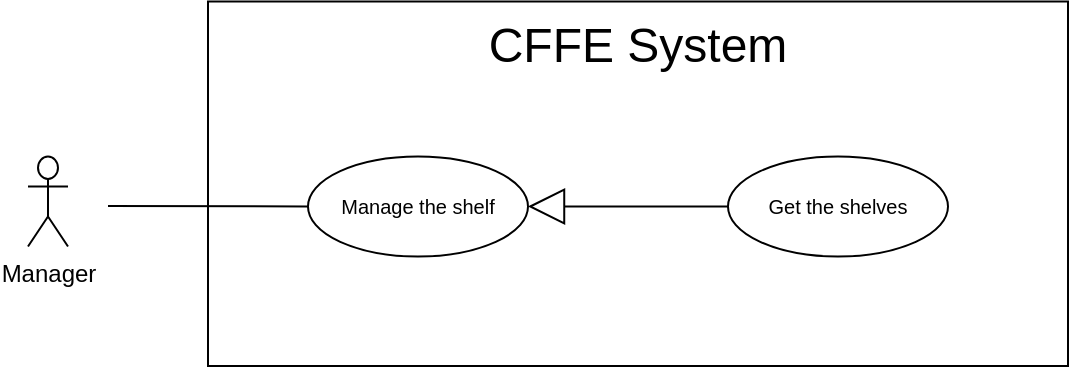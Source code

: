 <mxfile version="14.5.1" type="device" pages="11"><diagram name="GetShelves" id="bDL5JSAV1-ylgUBTh0gc"><mxGraphModel dx="946" dy="1710" grid="1" gridSize="10" guides="1" tooltips="1" connect="1" arrows="1" fold="1" page="1" pageScale="1" pageWidth="850" pageHeight="1100" math="0" shadow="0"><root><mxCell id="eEAl1gQloG4jSVJaF6cw-0"/><mxCell id="eEAl1gQloG4jSVJaF6cw-1" parent="eEAl1gQloG4jSVJaF6cw-0"/><mxCell id="eEAl1gQloG4jSVJaF6cw-2" value="" style="rounded=0;whiteSpace=wrap;html=1;" parent="eEAl1gQloG4jSVJaF6cw-1" vertex="1"><mxGeometry x="140" y="-1072.25" width="430" height="182.25" as="geometry"/></mxCell><mxCell id="eEAl1gQloG4jSVJaF6cw-3" value="&lt;span style=&quot;font-size: 24px&quot;&gt;CFFE System&lt;/span&gt;" style="text;html=1;strokeColor=none;fillColor=none;align=center;verticalAlign=middle;whiteSpace=wrap;rounded=0;" parent="eEAl1gQloG4jSVJaF6cw-1" vertex="1"><mxGeometry x="190" y="-1060" width="330" height="20" as="geometry"/></mxCell><mxCell id="eEAl1gQloG4jSVJaF6cw-4" value="Manager" style="shape=umlActor;verticalLabelPosition=bottom;verticalAlign=top;html=1;outlineConnect=0;" parent="eEAl1gQloG4jSVJaF6cw-1" vertex="1"><mxGeometry x="50" y="-994.75" width="20" height="45" as="geometry"/></mxCell><mxCell id="eEAl1gQloG4jSVJaF6cw-5" value="&lt;font style=&quot;font-size: 10px&quot;&gt;Manage the shelf&lt;br&gt;&lt;/font&gt;" style="ellipse;whiteSpace=wrap;html=1;fillColor=#ffffff;gradientColor=none;" parent="eEAl1gQloG4jSVJaF6cw-1" vertex="1"><mxGeometry x="190" y="-994.75" width="110" height="50" as="geometry"/></mxCell><mxCell id="eEAl1gQloG4jSVJaF6cw-6" value="" style="endArrow=none;html=1;rounded=0;exitX=0;exitY=0.5;exitDx=0;exitDy=0;" parent="eEAl1gQloG4jSVJaF6cw-1" source="eEAl1gQloG4jSVJaF6cw-5" edge="1"><mxGeometry relative="1" as="geometry"><mxPoint x="631" y="-872.5" as="sourcePoint"/><mxPoint x="90" y="-970" as="targetPoint"/></mxGeometry></mxCell><mxCell id="_Nb7vDlSYRi7mNtHMxs0-0" value="" style="endArrow=block;endSize=16;endFill=0;html=1;exitX=0;exitY=0.5;exitDx=0;exitDy=0;" parent="eEAl1gQloG4jSVJaF6cw-1" source="_Nb7vDlSYRi7mNtHMxs0-1" target="eEAl1gQloG4jSVJaF6cw-5" edge="1"><mxGeometry width="160" relative="1" as="geometry"><mxPoint x="400" y="-972.25" as="sourcePoint"/><mxPoint x="270.04" y="-688.138" as="targetPoint"/></mxGeometry></mxCell><mxCell id="_Nb7vDlSYRi7mNtHMxs0-1" value="&lt;font style=&quot;font-size: 10px&quot;&gt;Get the shelves&lt;br&gt;&lt;/font&gt;" style="ellipse;whiteSpace=wrap;html=1;fillColor=#ffffff;gradientColor=none;" parent="eEAl1gQloG4jSVJaF6cw-1" vertex="1"><mxGeometry x="400" y="-994.75" width="110" height="50" as="geometry"/></mxCell></root></mxGraphModel></diagram><diagram id="Im09Dr_OLAQrGKx9h7iV" name="GetShelfDetail"><mxGraphModel dx="946" dy="1712" grid="1" gridSize="10" guides="1" tooltips="1" connect="1" arrows="1" fold="1" page="1" pageScale="1" pageWidth="850" pageHeight="1100" math="0" shadow="0"><root><mxCell id="sboahgpj9GexjIgOMNhQ-0"/><mxCell id="sboahgpj9GexjIgOMNhQ-1" parent="sboahgpj9GexjIgOMNhQ-0"/><mxCell id="88Vao-qCTINRHODoGvCd-0" value="" style="rounded=0;whiteSpace=wrap;html=1;" parent="sboahgpj9GexjIgOMNhQ-1" vertex="1"><mxGeometry x="150" y="-1077.25" width="600" height="280" as="geometry"/></mxCell><mxCell id="88Vao-qCTINRHODoGvCd-1" value="&lt;span style=&quot;font-size: 24px&quot;&gt;CFFE System&lt;/span&gt;" style="text;html=1;strokeColor=none;fillColor=none;align=center;verticalAlign=middle;whiteSpace=wrap;rounded=0;" parent="sboahgpj9GexjIgOMNhQ-1" vertex="1"><mxGeometry x="285" y="-1060" width="330" height="20" as="geometry"/></mxCell><mxCell id="88Vao-qCTINRHODoGvCd-2" value="Manager" style="shape=umlActor;verticalLabelPosition=bottom;verticalAlign=top;html=1;outlineConnect=0;" parent="sboahgpj9GexjIgOMNhQ-1" vertex="1"><mxGeometry x="50" y="-959.75" width="20" height="45" as="geometry"/></mxCell><mxCell id="88Vao-qCTINRHODoGvCd-3" value="" style="endArrow=none;html=1;rounded=0;exitX=0;exitY=0.5;exitDx=0;exitDy=0;" parent="sboahgpj9GexjIgOMNhQ-1" source="pVj6nkp_f4gXQX9crnOs-0" edge="1"><mxGeometry relative="1" as="geometry"><mxPoint x="233.315" y="-977.603" as="sourcePoint"/><mxPoint x="90" y="-932" as="targetPoint"/></mxGeometry></mxCell><mxCell id="88Vao-qCTINRHODoGvCd-4" value="&lt;font style=&quot;font-size: 10px&quot;&gt;Get the shelves&lt;br&gt;&lt;br&gt;&lt;b&gt;Extension points&lt;/b&gt;&lt;br&gt;Get shelf detail&lt;br&gt;&lt;/font&gt;" style="ellipse;whiteSpace=wrap;html=1;" parent="sboahgpj9GexjIgOMNhQ-1" vertex="1"><mxGeometry x="366" y="-970" width="117.5" height="75" as="geometry"/></mxCell><mxCell id="88Vao-qCTINRHODoGvCd-5" value="" style="line;strokeWidth=1;fillColor=none;align=left;verticalAlign=middle;spacingTop=-1;spacingLeft=3;spacingRight=3;rotatable=0;labelPosition=right;points=[];portConstraint=eastwest;fontSize=18;" parent="sboahgpj9GexjIgOMNhQ-1" vertex="1"><mxGeometry x="366" y="-941.25" width="117" height="8" as="geometry"/></mxCell><mxCell id="88Vao-qCTINRHODoGvCd-6" value="&lt;font style=&quot;font-size: 10px&quot;&gt;Get shelf detail&lt;br&gt;&lt;/font&gt;" style="ellipse;whiteSpace=wrap;html=1;" parent="sboahgpj9GexjIgOMNhQ-1" vertex="1"><mxGeometry x="620" y="-947.5" width="106.5" height="30" as="geometry"/></mxCell><mxCell id="88Vao-qCTINRHODoGvCd-7" value="&amp;lt;&amp;lt;extend&amp;gt;&amp;gt;" style="endArrow=open;endSize=12;dashed=1;html=1;exitX=0;exitY=0.5;exitDx=0;exitDy=0;" parent="sboahgpj9GexjIgOMNhQ-1" source="88Vao-qCTINRHODoGvCd-6" target="88Vao-qCTINRHODoGvCd-4" edge="1"><mxGeometry width="160" relative="1" as="geometry"><mxPoint x="454" y="-598.42" as="sourcePoint"/><mxPoint x="614" y="-598" as="targetPoint"/></mxGeometry></mxCell><mxCell id="88Vao-qCTINRHODoGvCd-8" value="&lt;font style=&quot;font-size: 10px&quot;&gt;&lt;b&gt;Condition: &lt;/b&gt;{Manager clicks on the&amp;nbsp;&lt;span style=&quot;text-align: center&quot;&gt;shelf&lt;/span&gt;&amp;nbsp;link}&lt;br&gt;&lt;b&gt;Extension point:&amp;nbsp;&lt;/b&gt;Manager&amp;nbsp;wants to get&amp;nbsp;&lt;span style=&quot;text-align: center&quot;&gt;shelf&lt;/span&gt;&amp;nbsp;detail&lt;/font&gt;" style="shape=note;size=20;whiteSpace=wrap;html=1;align=left;" parent="sboahgpj9GexjIgOMNhQ-1" vertex="1"><mxGeometry x="425" y="-870" width="250" height="40" as="geometry"/></mxCell><mxCell id="88Vao-qCTINRHODoGvCd-9" value="" style="endArrow=none;dashed=1;html=1;entryX=0.441;entryY=0;entryDx=0;entryDy=0;entryPerimeter=0;exitX=0;exitY=1;exitDx=0;exitDy=0;" parent="sboahgpj9GexjIgOMNhQ-1" source="88Vao-qCTINRHODoGvCd-10" target="88Vao-qCTINRHODoGvCd-8" edge="1"><mxGeometry width="50" height="50" relative="1" as="geometry"><mxPoint x="141" y="-509" as="sourcePoint"/><mxPoint x="191" y="-559" as="targetPoint"/></mxGeometry></mxCell><mxCell id="88Vao-qCTINRHODoGvCd-10" value="" style="ellipse;whiteSpace=wrap;html=1;aspect=fixed;" parent="sboahgpj9GexjIgOMNhQ-1" vertex="1"><mxGeometry x="600" y="-935.5" width="6" height="6" as="geometry"/></mxCell><mxCell id="pVj6nkp_f4gXQX9crnOs-0" value="&lt;font style=&quot;font-size: 10px&quot;&gt;Manage the shelf&lt;br&gt;&lt;/font&gt;" style="ellipse;whiteSpace=wrap;html=1;" parent="sboahgpj9GexjIgOMNhQ-1" vertex="1"><mxGeometry x="185.5" y="-951.25" width="104.5" height="37.5" as="geometry"/></mxCell><mxCell id="wPjsGLUjeSugL_vZZltK-0" value="" style="endArrow=block;endSize=16;endFill=0;html=1;exitX=0;exitY=0.5;exitDx=0;exitDy=0;entryX=1;entryY=0.5;entryDx=0;entryDy=0;" parent="sboahgpj9GexjIgOMNhQ-1" source="88Vao-qCTINRHODoGvCd-4" target="pVj6nkp_f4gXQX9crnOs-0" edge="1"><mxGeometry width="160" relative="1" as="geometry"><mxPoint x="400" y="-969.75" as="sourcePoint"/><mxPoint x="300" y="-969.75" as="targetPoint"/></mxGeometry></mxCell></root></mxGraphModel></diagram><diagram name="UpdateShelf" id="RCrIOrpc65uj56vQt9z-"><mxGraphModel dx="946" dy="1712" grid="1" gridSize="10" guides="1" tooltips="1" connect="1" arrows="1" fold="1" page="1" pageScale="1" pageWidth="850" pageHeight="1100" math="0" shadow="0"><root><mxCell id="jiQKJJYofYJAMNFd_WJj-0"/><mxCell id="jiQKJJYofYJAMNFd_WJj-1" parent="jiQKJJYofYJAMNFd_WJj-0"/><mxCell id="jiQKJJYofYJAMNFd_WJj-2" value="" style="rounded=0;whiteSpace=wrap;html=1;" parent="jiQKJJYofYJAMNFd_WJj-1" vertex="1"><mxGeometry x="140" y="-1072.25" width="430" height="182.25" as="geometry"/></mxCell><mxCell id="jiQKJJYofYJAMNFd_WJj-3" value="&lt;span style=&quot;font-size: 24px&quot;&gt;CFFE System&lt;/span&gt;" style="text;html=1;strokeColor=none;fillColor=none;align=center;verticalAlign=middle;whiteSpace=wrap;rounded=0;" parent="jiQKJJYofYJAMNFd_WJj-1" vertex="1"><mxGeometry x="190" y="-1060" width="330" height="20" as="geometry"/></mxCell><mxCell id="jiQKJJYofYJAMNFd_WJj-4" value="Manager" style="shape=umlActor;verticalLabelPosition=bottom;verticalAlign=top;html=1;outlineConnect=0;" parent="jiQKJJYofYJAMNFd_WJj-1" vertex="1"><mxGeometry x="50" y="-994.75" width="20" height="45" as="geometry"/></mxCell><mxCell id="jiQKJJYofYJAMNFd_WJj-5" value="&lt;font style=&quot;font-size: 10px&quot;&gt;Manage the shelf&lt;br&gt;&lt;/font&gt;" style="ellipse;whiteSpace=wrap;html=1;fillColor=#ffffff;gradientColor=none;" parent="jiQKJJYofYJAMNFd_WJj-1" vertex="1"><mxGeometry x="190" y="-994.75" width="110" height="50" as="geometry"/></mxCell><mxCell id="jiQKJJYofYJAMNFd_WJj-6" value="" style="endArrow=none;html=1;rounded=0;exitX=0;exitY=0.5;exitDx=0;exitDy=0;" parent="jiQKJJYofYJAMNFd_WJj-1" source="jiQKJJYofYJAMNFd_WJj-5" edge="1"><mxGeometry relative="1" as="geometry"><mxPoint x="631" y="-872.5" as="sourcePoint"/><mxPoint x="90" y="-970" as="targetPoint"/></mxGeometry></mxCell><mxCell id="jiQKJJYofYJAMNFd_WJj-7" value="" style="endArrow=block;endSize=16;endFill=0;html=1;exitX=0;exitY=0.5;exitDx=0;exitDy=0;" parent="jiQKJJYofYJAMNFd_WJj-1" source="jiQKJJYofYJAMNFd_WJj-8" target="jiQKJJYofYJAMNFd_WJj-5" edge="1"><mxGeometry width="160" relative="1" as="geometry"><mxPoint x="400" y="-972.25" as="sourcePoint"/><mxPoint x="270.04" y="-688.138" as="targetPoint"/></mxGeometry></mxCell><mxCell id="jiQKJJYofYJAMNFd_WJj-8" value="&lt;font style=&quot;font-size: 10px&quot;&gt;Update the shelf&lt;br&gt;&lt;/font&gt;" style="ellipse;whiteSpace=wrap;html=1;fillColor=#ffffff;gradientColor=none;" parent="jiQKJJYofYJAMNFd_WJj-1" vertex="1"><mxGeometry x="400" y="-994.75" width="110" height="50" as="geometry"/></mxCell></root></mxGraphModel></diagram><diagram name="DeleteShelf" id="oV0Iy_CX-BmHRcLROTxo"><mxGraphModel dx="946" dy="1712" grid="1" gridSize="10" guides="1" tooltips="1" connect="1" arrows="1" fold="1" page="1" pageScale="1" pageWidth="850" pageHeight="1100" math="0" shadow="0"><root><mxCell id="aRBc5toRlBwXK-E2Fw9O-0"/><mxCell id="aRBc5toRlBwXK-E2Fw9O-1" parent="aRBc5toRlBwXK-E2Fw9O-0"/><mxCell id="aRBc5toRlBwXK-E2Fw9O-2" value="" style="rounded=0;whiteSpace=wrap;html=1;" parent="aRBc5toRlBwXK-E2Fw9O-1" vertex="1"><mxGeometry x="140" y="-1072.25" width="430" height="182.25" as="geometry"/></mxCell><mxCell id="aRBc5toRlBwXK-E2Fw9O-3" value="&lt;span style=&quot;font-size: 24px&quot;&gt;CFFE System&lt;/span&gt;" style="text;html=1;strokeColor=none;fillColor=none;align=center;verticalAlign=middle;whiteSpace=wrap;rounded=0;" parent="aRBc5toRlBwXK-E2Fw9O-1" vertex="1"><mxGeometry x="190" y="-1060" width="330" height="20" as="geometry"/></mxCell><mxCell id="aRBc5toRlBwXK-E2Fw9O-4" value="Manager" style="shape=umlActor;verticalLabelPosition=bottom;verticalAlign=top;html=1;outlineConnect=0;" parent="aRBc5toRlBwXK-E2Fw9O-1" vertex="1"><mxGeometry x="50" y="-994.75" width="20" height="45" as="geometry"/></mxCell><mxCell id="aRBc5toRlBwXK-E2Fw9O-5" value="&lt;font style=&quot;font-size: 10px&quot;&gt;Manage the shelf&lt;br&gt;&lt;/font&gt;" style="ellipse;whiteSpace=wrap;html=1;fillColor=#ffffff;gradientColor=none;" parent="aRBc5toRlBwXK-E2Fw9O-1" vertex="1"><mxGeometry x="190" y="-994.75" width="110" height="50" as="geometry"/></mxCell><mxCell id="aRBc5toRlBwXK-E2Fw9O-6" value="" style="endArrow=none;html=1;rounded=0;exitX=0;exitY=0.5;exitDx=0;exitDy=0;" parent="aRBc5toRlBwXK-E2Fw9O-1" source="aRBc5toRlBwXK-E2Fw9O-5" edge="1"><mxGeometry relative="1" as="geometry"><mxPoint x="631" y="-872.5" as="sourcePoint"/><mxPoint x="90" y="-970" as="targetPoint"/></mxGeometry></mxCell><mxCell id="aRBc5toRlBwXK-E2Fw9O-7" value="" style="endArrow=block;endSize=16;endFill=0;html=1;exitX=0;exitY=0.5;exitDx=0;exitDy=0;" parent="aRBc5toRlBwXK-E2Fw9O-1" source="aRBc5toRlBwXK-E2Fw9O-8" target="aRBc5toRlBwXK-E2Fw9O-5" edge="1"><mxGeometry width="160" relative="1" as="geometry"><mxPoint x="400" y="-972.25" as="sourcePoint"/><mxPoint x="270.04" y="-688.138" as="targetPoint"/></mxGeometry></mxCell><mxCell id="aRBc5toRlBwXK-E2Fw9O-8" value="&lt;font style=&quot;font-size: 10px&quot;&gt;Delete the shelf&lt;br&gt;&lt;/font&gt;" style="ellipse;whiteSpace=wrap;html=1;fillColor=#ffffff;gradientColor=none;" parent="aRBc5toRlBwXK-E2Fw9O-1" vertex="1"><mxGeometry x="400" y="-994.75" width="110" height="50" as="geometry"/></mxCell></root></mxGraphModel></diagram><diagram name="CreateShelf" id="8EPSpnvuIpSlwkw_zop7"><mxGraphModel dx="946" dy="1710" grid="1" gridSize="10" guides="1" tooltips="1" connect="1" arrows="1" fold="1" page="1" pageScale="1" pageWidth="850" pageHeight="1100" math="0" shadow="0"><root><mxCell id="5yHbCzasevU1iwTqibzn-0"/><mxCell id="5yHbCzasevU1iwTqibzn-1" parent="5yHbCzasevU1iwTqibzn-0"/><mxCell id="5yHbCzasevU1iwTqibzn-2" value="" style="rounded=0;whiteSpace=wrap;html=1;" parent="5yHbCzasevU1iwTqibzn-1" vertex="1"><mxGeometry x="140" y="-1072.25" width="430" height="182.25" as="geometry"/></mxCell><mxCell id="5yHbCzasevU1iwTqibzn-3" value="&lt;span style=&quot;font-size: 24px&quot;&gt;CFFE System&lt;/span&gt;" style="text;html=1;strokeColor=none;fillColor=none;align=center;verticalAlign=middle;whiteSpace=wrap;rounded=0;" parent="5yHbCzasevU1iwTqibzn-1" vertex="1"><mxGeometry x="190" y="-1060" width="330" height="20" as="geometry"/></mxCell><mxCell id="5yHbCzasevU1iwTqibzn-4" value="Manager" style="shape=umlActor;verticalLabelPosition=bottom;verticalAlign=top;html=1;outlineConnect=0;" parent="5yHbCzasevU1iwTqibzn-1" vertex="1"><mxGeometry x="50" y="-994.75" width="20" height="45" as="geometry"/></mxCell><mxCell id="5yHbCzasevU1iwTqibzn-5" value="&lt;font style=&quot;font-size: 10px&quot;&gt;Manage the shelf&lt;br&gt;&lt;/font&gt;" style="ellipse;whiteSpace=wrap;html=1;fillColor=#ffffff;gradientColor=none;" parent="5yHbCzasevU1iwTqibzn-1" vertex="1"><mxGeometry x="190" y="-994.75" width="110" height="50" as="geometry"/></mxCell><mxCell id="5yHbCzasevU1iwTqibzn-6" value="" style="endArrow=none;html=1;rounded=0;exitX=0;exitY=0.5;exitDx=0;exitDy=0;" parent="5yHbCzasevU1iwTqibzn-1" source="5yHbCzasevU1iwTqibzn-5" edge="1"><mxGeometry relative="1" as="geometry"><mxPoint x="631" y="-872.5" as="sourcePoint"/><mxPoint x="90" y="-970" as="targetPoint"/></mxGeometry></mxCell><mxCell id="5yHbCzasevU1iwTqibzn-7" value="" style="endArrow=block;endSize=16;endFill=0;html=1;exitX=0;exitY=0.5;exitDx=0;exitDy=0;" parent="5yHbCzasevU1iwTqibzn-1" source="5yHbCzasevU1iwTqibzn-8" target="5yHbCzasevU1iwTqibzn-5" edge="1"><mxGeometry width="160" relative="1" as="geometry"><mxPoint x="400" y="-972.25" as="sourcePoint"/><mxPoint x="270.04" y="-688.138" as="targetPoint"/></mxGeometry></mxCell><mxCell id="5yHbCzasevU1iwTqibzn-8" value="&lt;font style=&quot;font-size: 10px&quot;&gt;Create the shelf&lt;br&gt;&lt;/font&gt;" style="ellipse;whiteSpace=wrap;html=1;fillColor=#ffffff;gradientColor=none;" parent="5yHbCzasevU1iwTqibzn-1" vertex="1"><mxGeometry x="400" y="-994.75" width="110" height="50" as="geometry"/></mxCell></root></mxGraphModel></diagram><diagram name="GetStacks" id="odfkeMiKy8wjs3DRircZ"><mxGraphModel dx="946" dy="1712" grid="1" gridSize="10" guides="1" tooltips="1" connect="1" arrows="1" fold="1" page="1" pageScale="1" pageWidth="850" pageHeight="1100" math="0" shadow="0"><root><mxCell id="ROIGoLYnSWzJRF9TH3eV-0"/><mxCell id="ROIGoLYnSWzJRF9TH3eV-1" parent="ROIGoLYnSWzJRF9TH3eV-0"/><mxCell id="ROIGoLYnSWzJRF9TH3eV-2" value="" style="rounded=0;whiteSpace=wrap;html=1;" parent="ROIGoLYnSWzJRF9TH3eV-1" vertex="1"><mxGeometry x="140" y="-1072.25" width="430" height="182.25" as="geometry"/></mxCell><mxCell id="ROIGoLYnSWzJRF9TH3eV-3" value="&lt;span style=&quot;font-size: 24px&quot;&gt;CFFE System&lt;/span&gt;" style="text;html=1;strokeColor=none;fillColor=none;align=center;verticalAlign=middle;whiteSpace=wrap;rounded=0;" parent="ROIGoLYnSWzJRF9TH3eV-1" vertex="1"><mxGeometry x="190" y="-1060" width="330" height="20" as="geometry"/></mxCell><mxCell id="ROIGoLYnSWzJRF9TH3eV-4" value="Manager" style="shape=umlActor;verticalLabelPosition=bottom;verticalAlign=top;html=1;outlineConnect=0;" parent="ROIGoLYnSWzJRF9TH3eV-1" vertex="1"><mxGeometry x="50" y="-994.75" width="20" height="45" as="geometry"/></mxCell><mxCell id="ROIGoLYnSWzJRF9TH3eV-5" value="&lt;font style=&quot;font-size: 10px&quot;&gt;Manage the stack&lt;/font&gt;" style="ellipse;whiteSpace=wrap;html=1;fillColor=#ffffff;gradientColor=none;" parent="ROIGoLYnSWzJRF9TH3eV-1" vertex="1"><mxGeometry x="190" y="-987.37" width="110" height="35.25" as="geometry"/></mxCell><mxCell id="ROIGoLYnSWzJRF9TH3eV-6" value="" style="endArrow=none;html=1;rounded=0;exitX=0;exitY=0.5;exitDx=0;exitDy=0;" parent="ROIGoLYnSWzJRF9TH3eV-1" source="ROIGoLYnSWzJRF9TH3eV-5" edge="1"><mxGeometry relative="1" as="geometry"><mxPoint x="631" y="-872.5" as="sourcePoint"/><mxPoint x="90" y="-970" as="targetPoint"/></mxGeometry></mxCell><mxCell id="ROIGoLYnSWzJRF9TH3eV-7" value="" style="endArrow=block;endSize=16;endFill=0;html=1;exitX=0;exitY=0.5;exitDx=0;exitDy=0;" parent="ROIGoLYnSWzJRF9TH3eV-1" source="ROIGoLYnSWzJRF9TH3eV-8" target="ROIGoLYnSWzJRF9TH3eV-5" edge="1"><mxGeometry width="160" relative="1" as="geometry"><mxPoint x="400" y="-972.25" as="sourcePoint"/><mxPoint x="270.04" y="-688.138" as="targetPoint"/></mxGeometry></mxCell><mxCell id="ROIGoLYnSWzJRF9TH3eV-8" value="&lt;font style=&quot;font-size: 10px&quot;&gt;Get the stacks&lt;/font&gt;" style="ellipse;whiteSpace=wrap;html=1;fillColor=#ffffff;gradientColor=none;" parent="ROIGoLYnSWzJRF9TH3eV-1" vertex="1"><mxGeometry x="400" y="-987.37" width="110" height="35.25" as="geometry"/></mxCell></root></mxGraphModel></diagram><diagram name="GetStackDetail" id="8033r8DRRotLM4AtZK6O"><mxGraphModel dx="946" dy="1712" grid="1" gridSize="10" guides="1" tooltips="1" connect="1" arrows="1" fold="1" page="1" pageScale="1" pageWidth="850" pageHeight="1100" math="0" shadow="0"><root><mxCell id="6ngohk47btuhCsCpy4pm-0"/><mxCell id="6ngohk47btuhCsCpy4pm-1" parent="6ngohk47btuhCsCpy4pm-0"/><mxCell id="6ngohk47btuhCsCpy4pm-2" value="" style="rounded=0;whiteSpace=wrap;html=1;" parent="6ngohk47btuhCsCpy4pm-1" vertex="1"><mxGeometry x="150" y="-1077.25" width="600" height="280" as="geometry"/></mxCell><mxCell id="6ngohk47btuhCsCpy4pm-3" value="&lt;span style=&quot;font-size: 24px&quot;&gt;CFFE System&lt;/span&gt;" style="text;html=1;strokeColor=none;fillColor=none;align=center;verticalAlign=middle;whiteSpace=wrap;rounded=0;" parent="6ngohk47btuhCsCpy4pm-1" vertex="1"><mxGeometry x="285" y="-1060" width="330" height="20" as="geometry"/></mxCell><mxCell id="6ngohk47btuhCsCpy4pm-4" value="Manager" style="shape=umlActor;verticalLabelPosition=bottom;verticalAlign=top;html=1;outlineConnect=0;" parent="6ngohk47btuhCsCpy4pm-1" vertex="1"><mxGeometry x="50" y="-959.75" width="20" height="45" as="geometry"/></mxCell><mxCell id="6ngohk47btuhCsCpy4pm-5" value="" style="endArrow=none;html=1;rounded=0;exitX=0;exitY=0.5;exitDx=0;exitDy=0;" parent="6ngohk47btuhCsCpy4pm-1" source="6ngohk47btuhCsCpy4pm-13" edge="1"><mxGeometry relative="1" as="geometry"><mxPoint x="233.315" y="-977.603" as="sourcePoint"/><mxPoint x="90" y="-932" as="targetPoint"/></mxGeometry></mxCell><mxCell id="6ngohk47btuhCsCpy4pm-6" value="&lt;font style=&quot;font-size: 10px&quot;&gt;Get the stacks&lt;br&gt;&lt;br&gt;&lt;b&gt;Extension points&lt;/b&gt;&lt;br&gt;Get stack detail&lt;br&gt;&lt;/font&gt;" style="ellipse;whiteSpace=wrap;html=1;" parent="6ngohk47btuhCsCpy4pm-1" vertex="1"><mxGeometry x="366" y="-970" width="117.5" height="75" as="geometry"/></mxCell><mxCell id="6ngohk47btuhCsCpy4pm-7" value="" style="line;strokeWidth=1;fillColor=none;align=left;verticalAlign=middle;spacingTop=-1;spacingLeft=3;spacingRight=3;rotatable=0;labelPosition=right;points=[];portConstraint=eastwest;fontSize=18;" parent="6ngohk47btuhCsCpy4pm-1" vertex="1"><mxGeometry x="366" y="-941.25" width="117" height="8" as="geometry"/></mxCell><mxCell id="6ngohk47btuhCsCpy4pm-8" value="&lt;font style=&quot;font-size: 10px&quot;&gt;Get stack detail&lt;br&gt;&lt;/font&gt;" style="ellipse;whiteSpace=wrap;html=1;" parent="6ngohk47btuhCsCpy4pm-1" vertex="1"><mxGeometry x="620" y="-947.5" width="106.5" height="30" as="geometry"/></mxCell><mxCell id="6ngohk47btuhCsCpy4pm-9" value="&amp;lt;&amp;lt;extend&amp;gt;&amp;gt;" style="endArrow=open;endSize=12;dashed=1;html=1;exitX=0;exitY=0.5;exitDx=0;exitDy=0;" parent="6ngohk47btuhCsCpy4pm-1" source="6ngohk47btuhCsCpy4pm-8" target="6ngohk47btuhCsCpy4pm-6" edge="1"><mxGeometry width="160" relative="1" as="geometry"><mxPoint x="454" y="-598.42" as="sourcePoint"/><mxPoint x="614" y="-598" as="targetPoint"/></mxGeometry></mxCell><mxCell id="6ngohk47btuhCsCpy4pm-10" value="&lt;font style=&quot;font-size: 10px&quot;&gt;&lt;b&gt;Condition: &lt;/b&gt;{Manager clicks on the&amp;nbsp;&lt;span style=&quot;text-align: center&quot;&gt;stack&lt;/span&gt;&amp;nbsp;box}&lt;br&gt;&lt;b&gt;Extension point:&amp;nbsp;&lt;/b&gt;Manager&amp;nbsp;wants to get&amp;nbsp;&lt;span style=&quot;text-align: center&quot;&gt;stack&lt;/span&gt;&amp;nbsp;detail&lt;/font&gt;" style="shape=note;size=20;whiteSpace=wrap;html=1;align=left;" parent="6ngohk47btuhCsCpy4pm-1" vertex="1"><mxGeometry x="425" y="-870" width="250" height="40" as="geometry"/></mxCell><mxCell id="6ngohk47btuhCsCpy4pm-11" value="" style="endArrow=none;dashed=1;html=1;entryX=0.441;entryY=0;entryDx=0;entryDy=0;entryPerimeter=0;exitX=0;exitY=1;exitDx=0;exitDy=0;" parent="6ngohk47btuhCsCpy4pm-1" source="6ngohk47btuhCsCpy4pm-12" target="6ngohk47btuhCsCpy4pm-10" edge="1"><mxGeometry width="50" height="50" relative="1" as="geometry"><mxPoint x="141" y="-509" as="sourcePoint"/><mxPoint x="191" y="-559" as="targetPoint"/></mxGeometry></mxCell><mxCell id="6ngohk47btuhCsCpy4pm-12" value="" style="ellipse;whiteSpace=wrap;html=1;aspect=fixed;" parent="6ngohk47btuhCsCpy4pm-1" vertex="1"><mxGeometry x="600" y="-935.5" width="6" height="6" as="geometry"/></mxCell><mxCell id="6ngohk47btuhCsCpy4pm-13" value="&lt;font style=&quot;font-size: 10px&quot;&gt;Manage the stack&lt;br&gt;&lt;/font&gt;" style="ellipse;whiteSpace=wrap;html=1;" parent="6ngohk47btuhCsCpy4pm-1" vertex="1"><mxGeometry x="185.5" y="-951.25" width="104.5" height="37.5" as="geometry"/></mxCell><mxCell id="6ngohk47btuhCsCpy4pm-14" value="" style="endArrow=block;endSize=16;endFill=0;html=1;exitX=0;exitY=0.5;exitDx=0;exitDy=0;entryX=1;entryY=0.5;entryDx=0;entryDy=0;" parent="6ngohk47btuhCsCpy4pm-1" source="6ngohk47btuhCsCpy4pm-6" target="6ngohk47btuhCsCpy4pm-13" edge="1"><mxGeometry width="160" relative="1" as="geometry"><mxPoint x="400" y="-969.75" as="sourcePoint"/><mxPoint x="300" y="-969.75" as="targetPoint"/></mxGeometry></mxCell></root></mxGraphModel></diagram><diagram name="UpdateStack" id="0ojGM5WczjQkDBqLdjmt"><mxGraphModel dx="946" dy="1710" grid="1" gridSize="10" guides="1" tooltips="1" connect="1" arrows="1" fold="1" page="1" pageScale="1" pageWidth="850" pageHeight="1100" math="0" shadow="0"><root><mxCell id="wnFWFt54FO2_rzti-B8z-0"/><mxCell id="wnFWFt54FO2_rzti-B8z-1" parent="wnFWFt54FO2_rzti-B8z-0"/><mxCell id="wnFWFt54FO2_rzti-B8z-2" value="" style="rounded=0;whiteSpace=wrap;html=1;" parent="wnFWFt54FO2_rzti-B8z-1" vertex="1"><mxGeometry x="140" y="-1072.25" width="430" height="182.25" as="geometry"/></mxCell><mxCell id="wnFWFt54FO2_rzti-B8z-3" value="&lt;span style=&quot;font-size: 24px&quot;&gt;CFFE System&lt;/span&gt;" style="text;html=1;strokeColor=none;fillColor=none;align=center;verticalAlign=middle;whiteSpace=wrap;rounded=0;" parent="wnFWFt54FO2_rzti-B8z-1" vertex="1"><mxGeometry x="190" y="-1060" width="330" height="20" as="geometry"/></mxCell><mxCell id="wnFWFt54FO2_rzti-B8z-4" value="Manager" style="shape=umlActor;verticalLabelPosition=bottom;verticalAlign=top;html=1;outlineConnect=0;" parent="wnFWFt54FO2_rzti-B8z-1" vertex="1"><mxGeometry x="50" y="-994.75" width="20" height="45" as="geometry"/></mxCell><mxCell id="wnFWFt54FO2_rzti-B8z-5" value="&lt;font style=&quot;font-size: 10px&quot;&gt;Manage the stack&lt;br&gt;&lt;/font&gt;" style="ellipse;whiteSpace=wrap;html=1;fillColor=#ffffff;gradientColor=none;" parent="wnFWFt54FO2_rzti-B8z-1" vertex="1"><mxGeometry x="190" y="-994.75" width="110" height="50" as="geometry"/></mxCell><mxCell id="wnFWFt54FO2_rzti-B8z-6" value="" style="endArrow=none;html=1;rounded=0;exitX=0;exitY=0.5;exitDx=0;exitDy=0;" parent="wnFWFt54FO2_rzti-B8z-1" source="wnFWFt54FO2_rzti-B8z-5" edge="1"><mxGeometry relative="1" as="geometry"><mxPoint x="631" y="-872.5" as="sourcePoint"/><mxPoint x="90" y="-970" as="targetPoint"/></mxGeometry></mxCell><mxCell id="wnFWFt54FO2_rzti-B8z-7" value="" style="endArrow=block;endSize=16;endFill=0;html=1;exitX=0;exitY=0.5;exitDx=0;exitDy=0;" parent="wnFWFt54FO2_rzti-B8z-1" source="wnFWFt54FO2_rzti-B8z-8" target="wnFWFt54FO2_rzti-B8z-5" edge="1"><mxGeometry width="160" relative="1" as="geometry"><mxPoint x="400" y="-972.25" as="sourcePoint"/><mxPoint x="270.04" y="-688.138" as="targetPoint"/></mxGeometry></mxCell><mxCell id="wnFWFt54FO2_rzti-B8z-8" value="&lt;font style=&quot;font-size: 10px&quot;&gt;Update the stack&lt;br&gt;&lt;/font&gt;" style="ellipse;whiteSpace=wrap;html=1;fillColor=#ffffff;gradientColor=none;" parent="wnFWFt54FO2_rzti-B8z-1" vertex="1"><mxGeometry x="400" y="-994.75" width="110" height="50" as="geometry"/></mxCell></root></mxGraphModel></diagram><diagram name="DeleteStack" id="ejCGeHheO_qgJhg9rGx_"><mxGraphModel dx="946" dy="1710" grid="1" gridSize="10" guides="1" tooltips="1" connect="1" arrows="1" fold="1" page="1" pageScale="1" pageWidth="850" pageHeight="1100" math="0" shadow="0"><root><mxCell id="FCnmKey5VNCCLaxTxU7b-0"/><mxCell id="FCnmKey5VNCCLaxTxU7b-1" parent="FCnmKey5VNCCLaxTxU7b-0"/><mxCell id="FCnmKey5VNCCLaxTxU7b-2" value="" style="rounded=0;whiteSpace=wrap;html=1;" parent="FCnmKey5VNCCLaxTxU7b-1" vertex="1"><mxGeometry x="140" y="-1072.25" width="430" height="182.25" as="geometry"/></mxCell><mxCell id="FCnmKey5VNCCLaxTxU7b-3" value="&lt;span style=&quot;font-size: 24px&quot;&gt;CFFE System&lt;/span&gt;" style="text;html=1;strokeColor=none;fillColor=none;align=center;verticalAlign=middle;whiteSpace=wrap;rounded=0;" parent="FCnmKey5VNCCLaxTxU7b-1" vertex="1"><mxGeometry x="190" y="-1060" width="330" height="20" as="geometry"/></mxCell><mxCell id="FCnmKey5VNCCLaxTxU7b-4" value="Manager" style="shape=umlActor;verticalLabelPosition=bottom;verticalAlign=top;html=1;outlineConnect=0;" parent="FCnmKey5VNCCLaxTxU7b-1" vertex="1"><mxGeometry x="50" y="-994.75" width="20" height="45" as="geometry"/></mxCell><mxCell id="FCnmKey5VNCCLaxTxU7b-5" value="&lt;font style=&quot;font-size: 10px&quot;&gt;Manage the stack&lt;br&gt;&lt;/font&gt;" style="ellipse;whiteSpace=wrap;html=1;fillColor=#ffffff;gradientColor=none;" parent="FCnmKey5VNCCLaxTxU7b-1" vertex="1"><mxGeometry x="190" y="-994.75" width="110" height="50" as="geometry"/></mxCell><mxCell id="FCnmKey5VNCCLaxTxU7b-6" value="" style="endArrow=none;html=1;rounded=0;exitX=0;exitY=0.5;exitDx=0;exitDy=0;" parent="FCnmKey5VNCCLaxTxU7b-1" source="FCnmKey5VNCCLaxTxU7b-5" edge="1"><mxGeometry relative="1" as="geometry"><mxPoint x="631" y="-872.5" as="sourcePoint"/><mxPoint x="90" y="-970" as="targetPoint"/></mxGeometry></mxCell><mxCell id="FCnmKey5VNCCLaxTxU7b-7" value="" style="endArrow=block;endSize=16;endFill=0;html=1;exitX=0;exitY=0.5;exitDx=0;exitDy=0;" parent="FCnmKey5VNCCLaxTxU7b-1" source="FCnmKey5VNCCLaxTxU7b-8" target="FCnmKey5VNCCLaxTxU7b-5" edge="1"><mxGeometry width="160" relative="1" as="geometry"><mxPoint x="400" y="-972.25" as="sourcePoint"/><mxPoint x="270.04" y="-688.138" as="targetPoint"/></mxGeometry></mxCell><mxCell id="FCnmKey5VNCCLaxTxU7b-8" value="&lt;font style=&quot;font-size: 10px&quot;&gt;Delete the stack&lt;br&gt;&lt;/font&gt;" style="ellipse;whiteSpace=wrap;html=1;fillColor=#ffffff;gradientColor=none;" parent="FCnmKey5VNCCLaxTxU7b-1" vertex="1"><mxGeometry x="400" y="-994.75" width="110" height="50" as="geometry"/></mxCell></root></mxGraphModel></diagram><diagram name="CreateStack" id="7VhgOWjLB_fkfoRmRiOA"><mxGraphModel dx="946" dy="1710" grid="1" gridSize="10" guides="1" tooltips="1" connect="1" arrows="1" fold="1" page="1" pageScale="1" pageWidth="850" pageHeight="1100" math="0" shadow="0"><root><mxCell id="8Jv6a0xtbqGHEHekS9gk-0"/><mxCell id="8Jv6a0xtbqGHEHekS9gk-1" parent="8Jv6a0xtbqGHEHekS9gk-0"/><mxCell id="8Jv6a0xtbqGHEHekS9gk-2" value="" style="rounded=0;whiteSpace=wrap;html=1;" parent="8Jv6a0xtbqGHEHekS9gk-1" vertex="1"><mxGeometry x="140" y="-1072.25" width="430" height="282.25" as="geometry"/></mxCell><mxCell id="8Jv6a0xtbqGHEHekS9gk-3" value="&lt;span style=&quot;font-size: 24px&quot;&gt;CFFE System&lt;/span&gt;" style="text;html=1;strokeColor=none;fillColor=none;align=center;verticalAlign=middle;whiteSpace=wrap;rounded=0;" parent="8Jv6a0xtbqGHEHekS9gk-1" vertex="1"><mxGeometry x="190" y="-1060" width="330" height="20" as="geometry"/></mxCell><mxCell id="8Jv6a0xtbqGHEHekS9gk-4" value="Manager" style="shape=umlActor;verticalLabelPosition=bottom;verticalAlign=top;html=1;outlineConnect=0;" parent="8Jv6a0xtbqGHEHekS9gk-1" vertex="1"><mxGeometry x="50" y="-994.75" width="20" height="45" as="geometry"/></mxCell><mxCell id="8Jv6a0xtbqGHEHekS9gk-5" value="&lt;font style=&quot;font-size: 10px&quot;&gt;Manage the stack&lt;br&gt;&lt;/font&gt;" style="ellipse;whiteSpace=wrap;html=1;fillColor=#ffffff;gradientColor=none;" parent="8Jv6a0xtbqGHEHekS9gk-1" vertex="1"><mxGeometry x="190" y="-994.75" width="110" height="50" as="geometry"/></mxCell><mxCell id="8Jv6a0xtbqGHEHekS9gk-6" value="" style="endArrow=none;html=1;rounded=0;exitX=0;exitY=0.5;exitDx=0;exitDy=0;" parent="8Jv6a0xtbqGHEHekS9gk-1" source="8Jv6a0xtbqGHEHekS9gk-5" edge="1"><mxGeometry relative="1" as="geometry"><mxPoint x="631" y="-872.5" as="sourcePoint"/><mxPoint x="90" y="-970" as="targetPoint"/></mxGeometry></mxCell><mxCell id="8Jv6a0xtbqGHEHekS9gk-7" value="" style="endArrow=block;endSize=16;endFill=0;html=1;exitX=0;exitY=0.5;exitDx=0;exitDy=0;" parent="8Jv6a0xtbqGHEHekS9gk-1" source="8Jv6a0xtbqGHEHekS9gk-8" target="8Jv6a0xtbqGHEHekS9gk-5" edge="1"><mxGeometry width="160" relative="1" as="geometry"><mxPoint x="400" y="-972.25" as="sourcePoint"/><mxPoint x="270.04" y="-688.138" as="targetPoint"/></mxGeometry></mxCell><mxCell id="8Jv6a0xtbqGHEHekS9gk-8" value="&lt;font style=&quot;font-size: 10px&quot;&gt;Create the shelf&lt;br&gt;&lt;/font&gt;" style="ellipse;whiteSpace=wrap;html=1;fillColor=#ffffff;gradientColor=none;" parent="8Jv6a0xtbqGHEHekS9gk-1" vertex="1"><mxGeometry x="400" y="-994.75" width="110" height="50" as="geometry"/></mxCell><mxCell id="S1-hVmWplFDkP_xtlFIa-0" value="&lt;font style=&quot;font-size: 10px&quot;&gt;Create the stack&lt;br&gt;&lt;/font&gt;" style="ellipse;whiteSpace=wrap;html=1;fillColor=#ffffff;gradientColor=none;" vertex="1" parent="8Jv6a0xtbqGHEHekS9gk-1"><mxGeometry x="400" y="-880" width="110" height="50" as="geometry"/></mxCell><mxCell id="mCYDCxYex-3HAb4S_CmP-0" value="&amp;lt;&amp;lt;include&amp;gt;&amp;gt;" style="endArrow=open;endSize=12;dashed=1;html=1;exitX=0.5;exitY=1;exitDx=0;exitDy=0;" edge="1" parent="8Jv6a0xtbqGHEHekS9gk-1" source="8Jv6a0xtbqGHEHekS9gk-8" target="S1-hVmWplFDkP_xtlFIa-0"><mxGeometry width="160" relative="1" as="geometry"><mxPoint x="340" y="-790" as="sourcePoint"/><mxPoint x="500" y="-790" as="targetPoint"/></mxGeometry></mxCell></root></mxGraphModel></diagram><diagram name="Upload the videos" id="mrqDldNoO6s_O3-BvwSt"><mxGraphModel dx="946" dy="1712" grid="1" gridSize="10" guides="1" tooltips="1" connect="1" arrows="1" fold="1" page="1" pageScale="1" pageWidth="850" pageHeight="1100" math="0" shadow="0"><root><mxCell id="1sSQYnqMRHOhX7h_alhf-0"/><mxCell id="1sSQYnqMRHOhX7h_alhf-1" parent="1sSQYnqMRHOhX7h_alhf-0"/><mxCell id="1sSQYnqMRHOhX7h_alhf-2" value="" style="rounded=0;whiteSpace=wrap;html=1;" vertex="1" parent="1sSQYnqMRHOhX7h_alhf-1"><mxGeometry x="140" y="-1072.25" width="430" height="182.25" as="geometry"/></mxCell><mxCell id="1sSQYnqMRHOhX7h_alhf-3" value="&lt;span style=&quot;font-size: 24px&quot;&gt;CFFE System&lt;/span&gt;" style="text;html=1;strokeColor=none;fillColor=none;align=center;verticalAlign=middle;whiteSpace=wrap;rounded=0;" vertex="1" parent="1sSQYnqMRHOhX7h_alhf-1"><mxGeometry x="190" y="-1060" width="330" height="20" as="geometry"/></mxCell><mxCell id="1sSQYnqMRHOhX7h_alhf-4" value="Manager" style="shape=umlActor;verticalLabelPosition=bottom;verticalAlign=top;html=1;outlineConnect=0;" vertex="1" parent="1sSQYnqMRHOhX7h_alhf-1"><mxGeometry x="50" y="-994.75" width="20" height="45" as="geometry"/></mxCell><mxCell id="1sSQYnqMRHOhX7h_alhf-5" value="&lt;font style=&quot;font-size: 10px&quot;&gt;Upload the videos&lt;br&gt;&lt;/font&gt;" style="ellipse;whiteSpace=wrap;html=1;fillColor=#ffffff;gradientColor=none;" vertex="1" parent="1sSQYnqMRHOhX7h_alhf-1"><mxGeometry x="310" y="-994.75" width="110" height="50" as="geometry"/></mxCell><mxCell id="1sSQYnqMRHOhX7h_alhf-6" value="" style="endArrow=none;html=1;rounded=0;exitX=0;exitY=0.5;exitDx=0;exitDy=0;" edge="1" parent="1sSQYnqMRHOhX7h_alhf-1" source="1sSQYnqMRHOhX7h_alhf-5"><mxGeometry relative="1" as="geometry"><mxPoint x="631" y="-872.5" as="sourcePoint"/><mxPoint x="90" y="-970" as="targetPoint"/></mxGeometry></mxCell></root></mxGraphModel></diagram></mxfile>